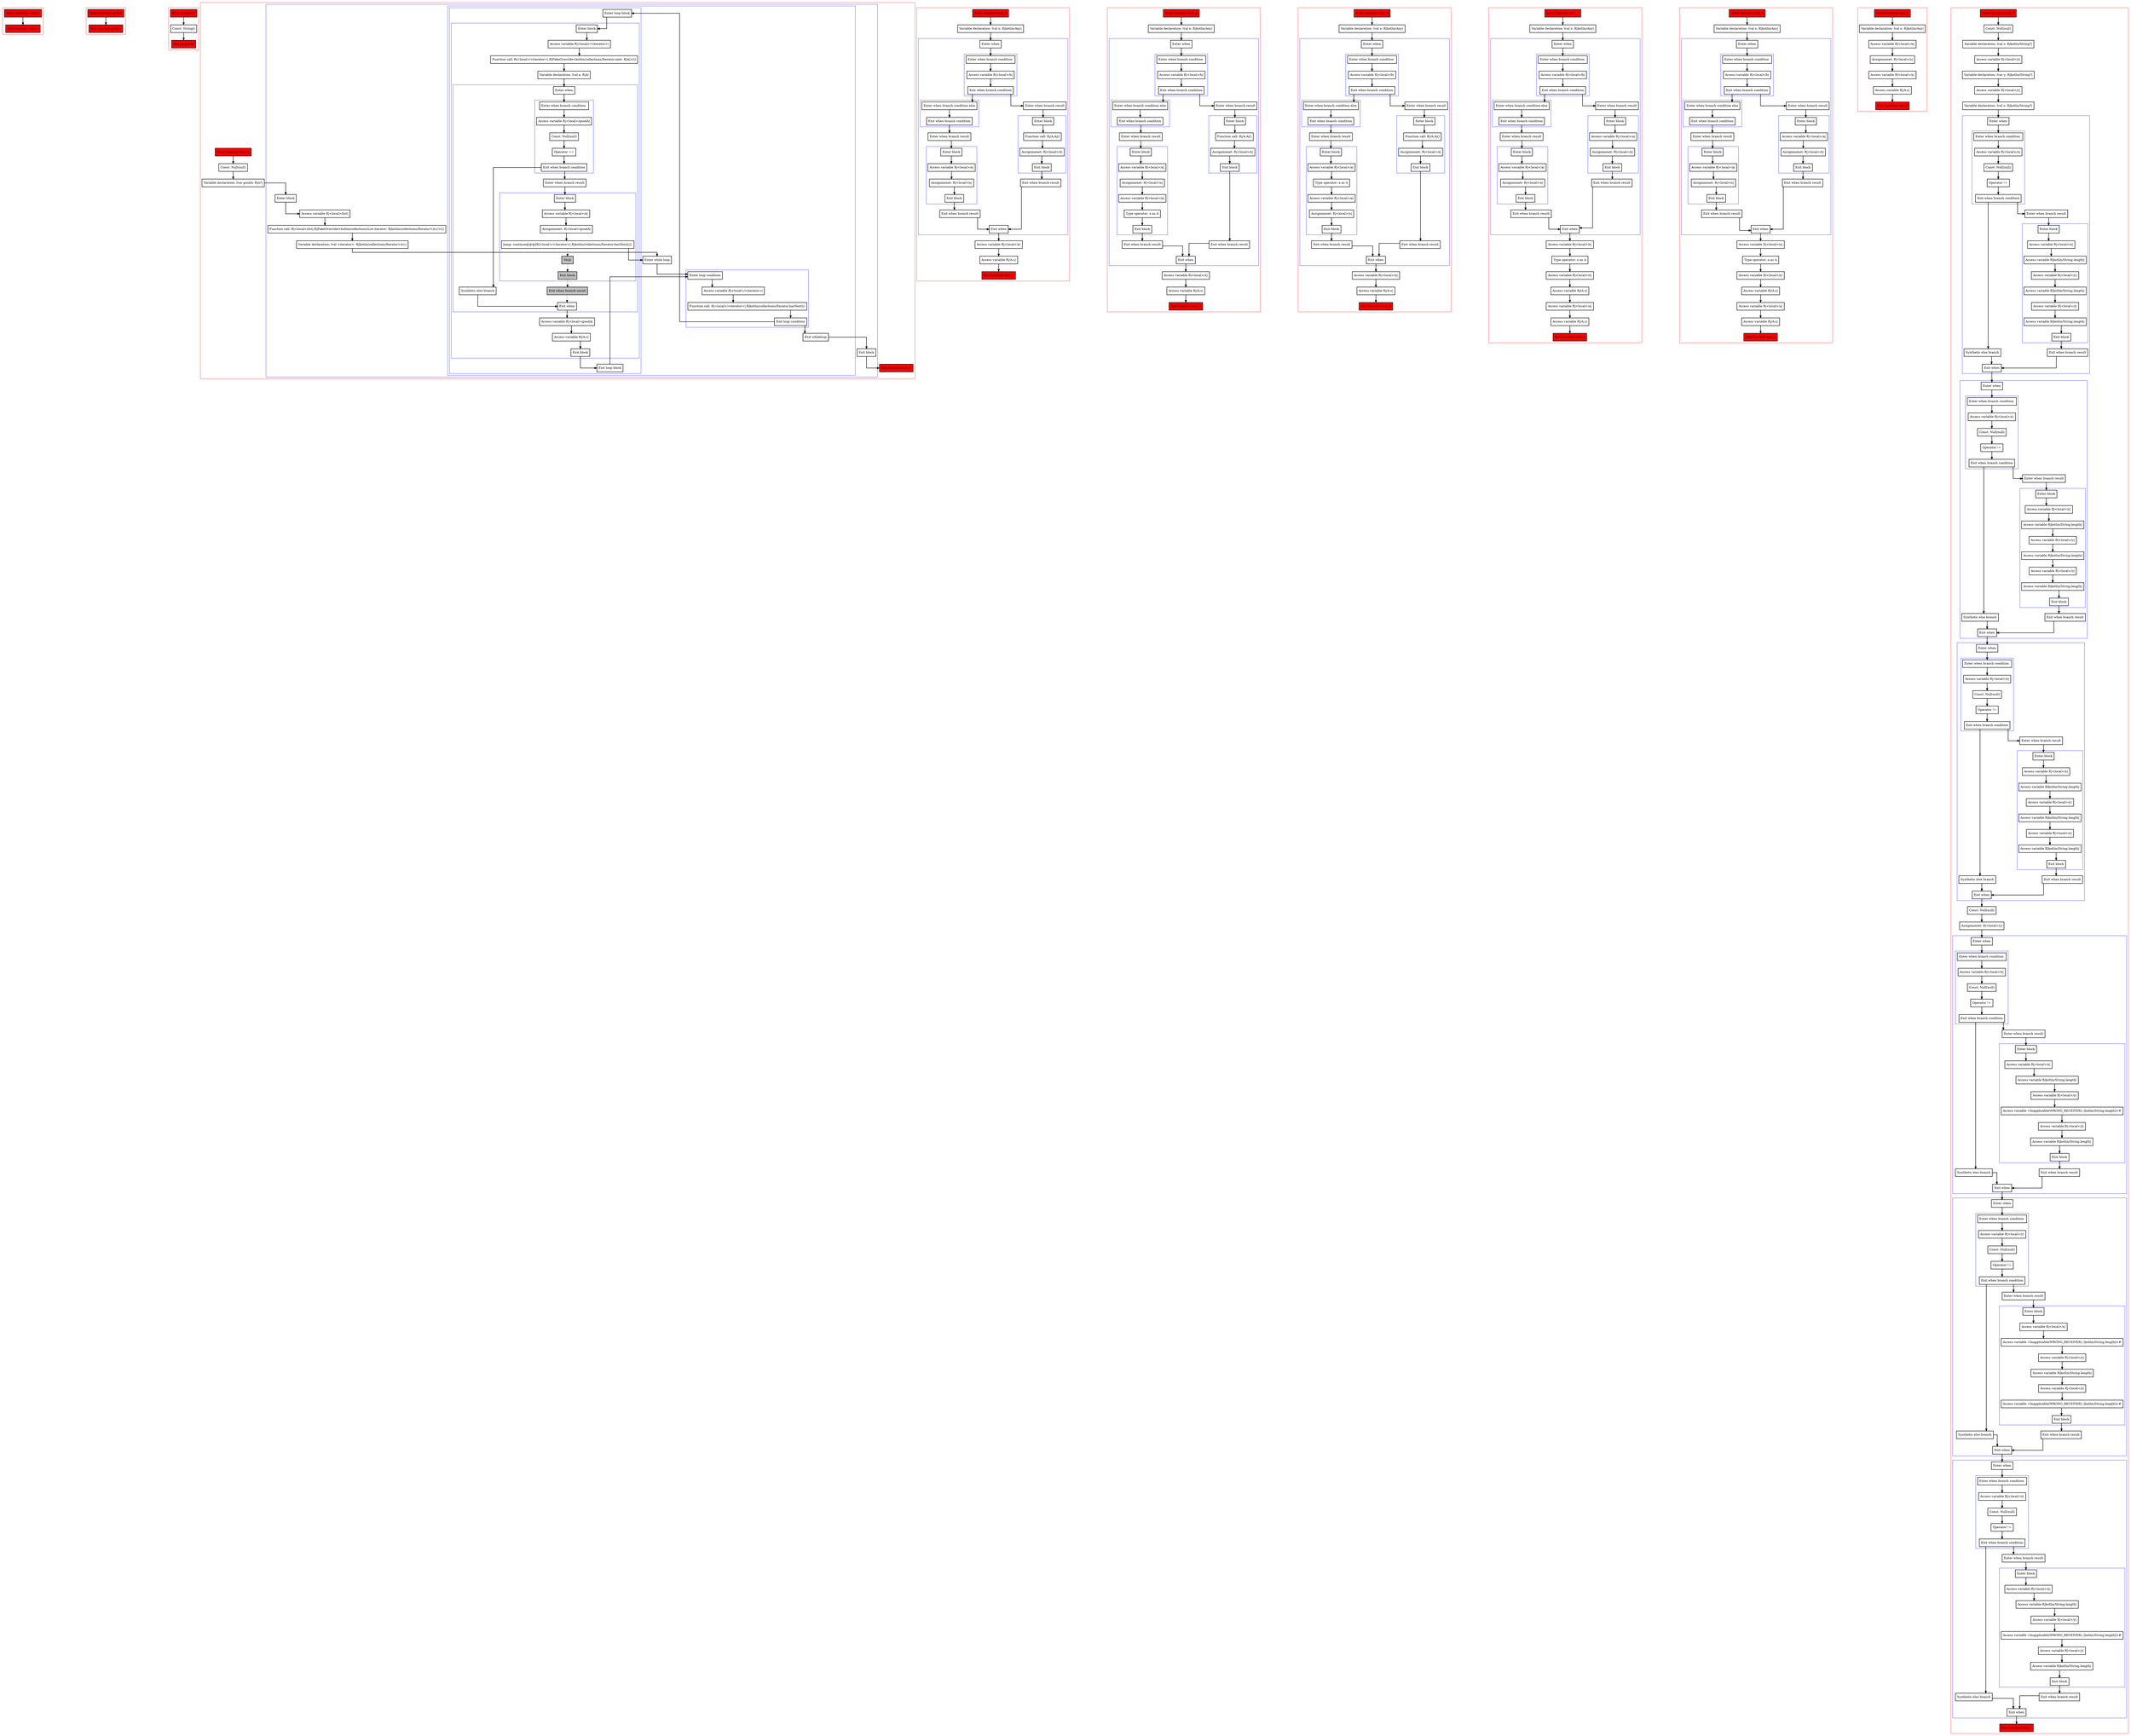 digraph boundSmartcastsInBranches_kt {
    graph [splines=ortho nodesep=3]
    node [shape=box penwidth=2]
    edge [penwidth=2]

    subgraph cluster_0 {
        color=red
        0 [label="Enter function <init>" style="filled" fillcolor=red];
        1 [label="Exit function <init>" style="filled" fillcolor=red];
    }

    0 -> {1};

    subgraph cluster_1 {
        color=red
        2 [label="Enter function getter" style="filled" fillcolor=red];
        3 [label="Exit function getter" style="filled" fillcolor=red];
    }

    2 -> {3};

    subgraph cluster_2 {
        color=red
        4 [label="Enter property" style="filled" fillcolor=red];
        5 [label="Const: String()"];
        6 [label="Exit property" style="filled" fillcolor=red];
    }

    4 -> {5};
    5 -> {6};

    subgraph cluster_3 {
        color=red
        7 [label="Enter function test_0" style="filled" fillcolor=red];
        8 [label="Const: Null(null)"];
        9 [label="Variable declaration: lvar goodA: R|A?|"];
        subgraph cluster_4 {
            color=blue
            10 [label="Enter block"];
            11 [label="Access variable R|<local>/list|"];
            12 [label="Function call: R|<local>/list|.R|FakeOverride<kotlin/collections/List.iterator: R|kotlin/collections/Iterator<A>|>|()"];
            13 [label="Variable declaration: lval <iterator>: R|kotlin/collections/Iterator<A>|"];
            subgraph cluster_5 {
                color=blue
                14 [label="Enter while loop"];
                subgraph cluster_6 {
                    color=blue
                    15 [label="Enter loop condition"];
                    16 [label="Access variable R|<local>/<iterator>|"];
                    17 [label="Function call: R|<local>/<iterator>|.R|kotlin/collections/Iterator.hasNext|()"];
                    18 [label="Exit loop condition"];
                }
                subgraph cluster_7 {
                    color=blue
                    19 [label="Enter loop block"];
                    subgraph cluster_8 {
                        color=blue
                        20 [label="Enter block"];
                        21 [label="Access variable R|<local>/<iterator>|"];
                        22 [label="Function call: R|<local>/<iterator>|.R|FakeOverride<kotlin/collections/Iterator.next: R|A|>|()"];
                        23 [label="Variable declaration: lval a: R|A|"];
                        subgraph cluster_9 {
                            color=blue
                            24 [label="Enter when"];
                            subgraph cluster_10 {
                                color=blue
                                25 [label="Enter when branch condition "];
                                26 [label="Access variable R|<local>/goodA|"];
                                27 [label="Const: Null(null)"];
                                28 [label="Operator =="];
                                29 [label="Exit when branch condition"];
                            }
                            30 [label="Synthetic else branch"];
                            31 [label="Enter when branch result"];
                            subgraph cluster_11 {
                                color=blue
                                32 [label="Enter block"];
                                33 [label="Access variable R|<local>/a|"];
                                34 [label="Assignmenet: R|<local>/goodA|"];
                                35 [label="Jump: continue@@@[R|<local>/<iterator>|.R|kotlin/collections/Iterator.hasNext|()] "];
                                36 [label="Stub" style="filled" fillcolor=gray];
                                37 [label="Exit block" style="filled" fillcolor=gray];
                            }
                            38 [label="Exit when branch result" style="filled" fillcolor=gray];
                            39 [label="Exit when"];
                        }
                        40 [label="Access variable R|<local>/goodA|"];
                        41 [label="Access variable R|/A.s|"];
                        42 [label="Exit block"];
                    }
                    43 [label="Exit loop block"];
                }
                44 [label="Exit whileloop"];
            }
            45 [label="Exit block"];
        }
        46 [label="Exit function test_0" style="filled" fillcolor=red];
    }

    7 -> {8};
    8 -> {9};
    9 -> {10};
    10 -> {11};
    11 -> {12};
    12 -> {13};
    13 -> {14};
    14 -> {15};
    15 -> {16};
    16 -> {17};
    17 -> {18};
    18 -> {44 19};
    19 -> {20};
    20 -> {21};
    21 -> {22};
    22 -> {23};
    23 -> {24};
    24 -> {25};
    25 -> {26};
    26 -> {27};
    27 -> {28};
    28 -> {29};
    29 -> {31 30};
    30 -> {39};
    31 -> {32};
    32 -> {33};
    33 -> {34};
    34 -> {35};
    35 -> {14};
    35 -> {36} [style=dotted];
    36 -> {37} [style=dotted];
    37 -> {38} [style=dotted];
    38 -> {39} [style=dotted];
    39 -> {40};
    40 -> {41};
    41 -> {42};
    42 -> {43};
    43 -> {15};
    44 -> {45};
    45 -> {46};

    subgraph cluster_12 {
        color=red
        47 [label="Enter function test_1" style="filled" fillcolor=red];
        48 [label="Variable declaration: lval x: R|kotlin/Any|"];
        subgraph cluster_13 {
            color=blue
            49 [label="Enter when"];
            subgraph cluster_14 {
                color=blue
                50 [label="Enter when branch condition "];
                51 [label="Access variable R|<local>/b|"];
                52 [label="Exit when branch condition"];
            }
            subgraph cluster_15 {
                color=blue
                53 [label="Enter when branch condition else"];
                54 [label="Exit when branch condition"];
            }
            55 [label="Enter when branch result"];
            subgraph cluster_16 {
                color=blue
                56 [label="Enter block"];
                57 [label="Access variable R|<local>/a|"];
                58 [label="Assignmenet: R|<local>/x|"];
                59 [label="Exit block"];
            }
            60 [label="Exit when branch result"];
            61 [label="Enter when branch result"];
            subgraph cluster_17 {
                color=blue
                62 [label="Enter block"];
                63 [label="Function call: R|/A.A|()"];
                64 [label="Assignmenet: R|<local>/x|"];
                65 [label="Exit block"];
            }
            66 [label="Exit when branch result"];
            67 [label="Exit when"];
        }
        68 [label="Access variable R|<local>/x|"];
        69 [label="Access variable R|/A.s|"];
        70 [label="Exit function test_1" style="filled" fillcolor=red];
    }

    47 -> {48};
    48 -> {49};
    49 -> {50};
    50 -> {51};
    51 -> {52};
    52 -> {61 53};
    53 -> {54};
    54 -> {55};
    55 -> {56};
    56 -> {57};
    57 -> {58};
    58 -> {59};
    59 -> {60};
    60 -> {67};
    61 -> {62};
    62 -> {63};
    63 -> {64};
    64 -> {65};
    65 -> {66};
    66 -> {67};
    67 -> {68};
    68 -> {69};
    69 -> {70};

    subgraph cluster_18 {
        color=red
        71 [label="Enter function test_2" style="filled" fillcolor=red];
        72 [label="Variable declaration: lval x: R|kotlin/Any|"];
        subgraph cluster_19 {
            color=blue
            73 [label="Enter when"];
            subgraph cluster_20 {
                color=blue
                74 [label="Enter when branch condition "];
                75 [label="Access variable R|<local>/b|"];
                76 [label="Exit when branch condition"];
            }
            subgraph cluster_21 {
                color=blue
                77 [label="Enter when branch condition else"];
                78 [label="Exit when branch condition"];
            }
            79 [label="Enter when branch result"];
            subgraph cluster_22 {
                color=blue
                80 [label="Enter block"];
                81 [label="Access variable R|<local>/a|"];
                82 [label="Assignmenet: R|<local>/x|"];
                83 [label="Access variable R|<local>/a|"];
                84 [label="Type operator: a as A"];
                85 [label="Exit block"];
            }
            86 [label="Exit when branch result"];
            87 [label="Enter when branch result"];
            subgraph cluster_23 {
                color=blue
                88 [label="Enter block"];
                89 [label="Function call: R|/A.A|()"];
                90 [label="Assignmenet: R|<local>/x|"];
                91 [label="Exit block"];
            }
            92 [label="Exit when branch result"];
            93 [label="Exit when"];
        }
        94 [label="Access variable R|<local>/x|"];
        95 [label="Access variable R|/A.s|"];
        96 [label="Exit function test_2" style="filled" fillcolor=red];
    }

    71 -> {72};
    72 -> {73};
    73 -> {74};
    74 -> {75};
    75 -> {76};
    76 -> {87 77};
    77 -> {78};
    78 -> {79};
    79 -> {80};
    80 -> {81};
    81 -> {82};
    82 -> {83};
    83 -> {84};
    84 -> {85};
    85 -> {86};
    86 -> {93};
    87 -> {88};
    88 -> {89};
    89 -> {90};
    90 -> {91};
    91 -> {92};
    92 -> {93};
    93 -> {94};
    94 -> {95};
    95 -> {96};

    subgraph cluster_24 {
        color=red
        97 [label="Enter function test_3" style="filled" fillcolor=red];
        98 [label="Variable declaration: lval x: R|kotlin/Any|"];
        subgraph cluster_25 {
            color=blue
            99 [label="Enter when"];
            subgraph cluster_26 {
                color=blue
                100 [label="Enter when branch condition "];
                101 [label="Access variable R|<local>/b|"];
                102 [label="Exit when branch condition"];
            }
            subgraph cluster_27 {
                color=blue
                103 [label="Enter when branch condition else"];
                104 [label="Exit when branch condition"];
            }
            105 [label="Enter when branch result"];
            subgraph cluster_28 {
                color=blue
                106 [label="Enter block"];
                107 [label="Access variable R|<local>/a|"];
                108 [label="Type operator: a as A"];
                109 [label="Access variable R|<local>/a|"];
                110 [label="Assignmenet: R|<local>/x|"];
                111 [label="Exit block"];
            }
            112 [label="Exit when branch result"];
            113 [label="Enter when branch result"];
            subgraph cluster_29 {
                color=blue
                114 [label="Enter block"];
                115 [label="Function call: R|/A.A|()"];
                116 [label="Assignmenet: R|<local>/x|"];
                117 [label="Exit block"];
            }
            118 [label="Exit when branch result"];
            119 [label="Exit when"];
        }
        120 [label="Access variable R|<local>/x|"];
        121 [label="Access variable R|/A.s|"];
        122 [label="Exit function test_3" style="filled" fillcolor=red];
    }

    97 -> {98};
    98 -> {99};
    99 -> {100};
    100 -> {101};
    101 -> {102};
    102 -> {113 103};
    103 -> {104};
    104 -> {105};
    105 -> {106};
    106 -> {107};
    107 -> {108};
    108 -> {109};
    109 -> {110};
    110 -> {111};
    111 -> {112};
    112 -> {119};
    113 -> {114};
    114 -> {115};
    115 -> {116};
    116 -> {117};
    117 -> {118};
    118 -> {119};
    119 -> {120};
    120 -> {121};
    121 -> {122};

    subgraph cluster_30 {
        color=red
        123 [label="Enter function test_4" style="filled" fillcolor=red];
        124 [label="Variable declaration: lval x: R|kotlin/Any|"];
        subgraph cluster_31 {
            color=blue
            125 [label="Enter when"];
            subgraph cluster_32 {
                color=blue
                126 [label="Enter when branch condition "];
                127 [label="Access variable R|<local>/b|"];
                128 [label="Exit when branch condition"];
            }
            subgraph cluster_33 {
                color=blue
                129 [label="Enter when branch condition else"];
                130 [label="Exit when branch condition"];
            }
            131 [label="Enter when branch result"];
            subgraph cluster_34 {
                color=blue
                132 [label="Enter block"];
                133 [label="Access variable R|<local>/a|"];
                134 [label="Assignmenet: R|<local>/x|"];
                135 [label="Exit block"];
            }
            136 [label="Exit when branch result"];
            137 [label="Enter when branch result"];
            subgraph cluster_35 {
                color=blue
                138 [label="Enter block"];
                139 [label="Access variable R|<local>/a|"];
                140 [label="Assignmenet: R|<local>/x|"];
                141 [label="Exit block"];
            }
            142 [label="Exit when branch result"];
            143 [label="Exit when"];
        }
        144 [label="Access variable R|<local>/x|"];
        145 [label="Type operator: x as A"];
        146 [label="Access variable R|<local>/x|"];
        147 [label="Access variable R|/A.s|"];
        148 [label="Access variable R|<local>/a|"];
        149 [label="Access variable R|/A.s|"];
        150 [label="Exit function test_4" style="filled" fillcolor=red];
    }

    123 -> {124};
    124 -> {125};
    125 -> {126};
    126 -> {127};
    127 -> {128};
    128 -> {137 129};
    129 -> {130};
    130 -> {131};
    131 -> {132};
    132 -> {133};
    133 -> {134};
    134 -> {135};
    135 -> {136};
    136 -> {143};
    137 -> {138};
    138 -> {139};
    139 -> {140};
    140 -> {141};
    141 -> {142};
    142 -> {143};
    143 -> {144};
    144 -> {145};
    145 -> {146};
    146 -> {147};
    147 -> {148};
    148 -> {149};
    149 -> {150};

    subgraph cluster_36 {
        color=red
        151 [label="Enter function test_5" style="filled" fillcolor=red];
        152 [label="Variable declaration: lval x: R|kotlin/Any|"];
        subgraph cluster_37 {
            color=blue
            153 [label="Enter when"];
            subgraph cluster_38 {
                color=blue
                154 [label="Enter when branch condition "];
                155 [label="Access variable R|<local>/b|"];
                156 [label="Exit when branch condition"];
            }
            subgraph cluster_39 {
                color=blue
                157 [label="Enter when branch condition else"];
                158 [label="Exit when branch condition"];
            }
            159 [label="Enter when branch result"];
            subgraph cluster_40 {
                color=blue
                160 [label="Enter block"];
                161 [label="Access variable R|<local>/a|"];
                162 [label="Assignmenet: R|<local>/x|"];
                163 [label="Exit block"];
            }
            164 [label="Exit when branch result"];
            165 [label="Enter when branch result"];
            subgraph cluster_41 {
                color=blue
                166 [label="Enter block"];
                167 [label="Access variable R|<local>/a|"];
                168 [label="Assignmenet: R|<local>/x|"];
                169 [label="Exit block"];
            }
            170 [label="Exit when branch result"];
            171 [label="Exit when"];
        }
        172 [label="Access variable R|<local>/a|"];
        173 [label="Type operator: a as A"];
        174 [label="Access variable R|<local>/x|"];
        175 [label="Access variable R|/A.s|"];
        176 [label="Access variable R|<local>/a|"];
        177 [label="Access variable R|/A.s|"];
        178 [label="Exit function test_5" style="filled" fillcolor=red];
    }

    151 -> {152};
    152 -> {153};
    153 -> {154};
    154 -> {155};
    155 -> {156};
    156 -> {165 157};
    157 -> {158};
    158 -> {159};
    159 -> {160};
    160 -> {161};
    161 -> {162};
    162 -> {163};
    163 -> {164};
    164 -> {171};
    165 -> {166};
    166 -> {167};
    167 -> {168};
    168 -> {169};
    169 -> {170};
    170 -> {171};
    171 -> {172};
    172 -> {173};
    173 -> {174};
    174 -> {175};
    175 -> {176};
    176 -> {177};
    177 -> {178};

    subgraph cluster_42 {
        color=red
        179 [label="Enter function test_6" style="filled" fillcolor=red];
        180 [label="Variable declaration: lval x: R|kotlin/Any|"];
        181 [label="Access variable R|<local>/a|"];
        182 [label="Assignmenet: R|<local>/x|"];
        183 [label="Access variable R|<local>/x|"];
        184 [label="Access variable R|/A.s|"];
        185 [label="Exit function test_6" style="filled" fillcolor=red];
    }

    179 -> {180};
    180 -> {181};
    181 -> {182};
    182 -> {183};
    183 -> {184};
    184 -> {185};

    subgraph cluster_43 {
        color=red
        186 [label="Enter function test_7" style="filled" fillcolor=red];
        187 [label="Const: Null(null)"];
        188 [label="Variable declaration: lval z: R|kotlin/String?|"];
        189 [label="Access variable R|<local>/z|"];
        190 [label="Variable declaration: lvar y: R|kotlin/String?|"];
        191 [label="Access variable R|<local>/y|"];
        192 [label="Variable declaration: lval x: R|kotlin/String?|"];
        subgraph cluster_44 {
            color=blue
            193 [label="Enter when"];
            subgraph cluster_45 {
                color=blue
                194 [label="Enter when branch condition "];
                195 [label="Access variable R|<local>/x|"];
                196 [label="Const: Null(null)"];
                197 [label="Operator !="];
                198 [label="Exit when branch condition"];
            }
            199 [label="Synthetic else branch"];
            200 [label="Enter when branch result"];
            subgraph cluster_46 {
                color=blue
                201 [label="Enter block"];
                202 [label="Access variable R|<local>/x|"];
                203 [label="Access variable R|kotlin/String.length|"];
                204 [label="Access variable R|<local>/y|"];
                205 [label="Access variable R|kotlin/String.length|"];
                206 [label="Access variable R|<local>/z|"];
                207 [label="Access variable R|kotlin/String.length|"];
                208 [label="Exit block"];
            }
            209 [label="Exit when branch result"];
            210 [label="Exit when"];
        }
        subgraph cluster_47 {
            color=blue
            211 [label="Enter when"];
            subgraph cluster_48 {
                color=blue
                212 [label="Enter when branch condition "];
                213 [label="Access variable R|<local>/y|"];
                214 [label="Const: Null(null)"];
                215 [label="Operator !="];
                216 [label="Exit when branch condition"];
            }
            217 [label="Synthetic else branch"];
            218 [label="Enter when branch result"];
            subgraph cluster_49 {
                color=blue
                219 [label="Enter block"];
                220 [label="Access variable R|<local>/x|"];
                221 [label="Access variable R|kotlin/String.length|"];
                222 [label="Access variable R|<local>/y|"];
                223 [label="Access variable R|kotlin/String.length|"];
                224 [label="Access variable R|<local>/z|"];
                225 [label="Access variable R|kotlin/String.length|"];
                226 [label="Exit block"];
            }
            227 [label="Exit when branch result"];
            228 [label="Exit when"];
        }
        subgraph cluster_50 {
            color=blue
            229 [label="Enter when"];
            subgraph cluster_51 {
                color=blue
                230 [label="Enter when branch condition "];
                231 [label="Access variable R|<local>/z|"];
                232 [label="Const: Null(null)"];
                233 [label="Operator !="];
                234 [label="Exit when branch condition"];
            }
            235 [label="Synthetic else branch"];
            236 [label="Enter when branch result"];
            subgraph cluster_52 {
                color=blue
                237 [label="Enter block"];
                238 [label="Access variable R|<local>/x|"];
                239 [label="Access variable R|kotlin/String.length|"];
                240 [label="Access variable R|<local>/y|"];
                241 [label="Access variable R|kotlin/String.length|"];
                242 [label="Access variable R|<local>/z|"];
                243 [label="Access variable R|kotlin/String.length|"];
                244 [label="Exit block"];
            }
            245 [label="Exit when branch result"];
            246 [label="Exit when"];
        }
        247 [label="Const: Null(null)"];
        248 [label="Assignmenet: R|<local>/y|"];
        subgraph cluster_53 {
            color=blue
            249 [label="Enter when"];
            subgraph cluster_54 {
                color=blue
                250 [label="Enter when branch condition "];
                251 [label="Access variable R|<local>/x|"];
                252 [label="Const: Null(null)"];
                253 [label="Operator !="];
                254 [label="Exit when branch condition"];
            }
            255 [label="Synthetic else branch"];
            256 [label="Enter when branch result"];
            subgraph cluster_55 {
                color=blue
                257 [label="Enter block"];
                258 [label="Access variable R|<local>/x|"];
                259 [label="Access variable R|kotlin/String.length|"];
                260 [label="Access variable R|<local>/y|"];
                261 [label="Access variable <Inapplicable(WRONG_RECEIVER): [kotlin/String.length]>#"];
                262 [label="Access variable R|<local>/z|"];
                263 [label="Access variable R|kotlin/String.length|"];
                264 [label="Exit block"];
            }
            265 [label="Exit when branch result"];
            266 [label="Exit when"];
        }
        subgraph cluster_56 {
            color=blue
            267 [label="Enter when"];
            subgraph cluster_57 {
                color=blue
                268 [label="Enter when branch condition "];
                269 [label="Access variable R|<local>/y|"];
                270 [label="Const: Null(null)"];
                271 [label="Operator !="];
                272 [label="Exit when branch condition"];
            }
            273 [label="Synthetic else branch"];
            274 [label="Enter when branch result"];
            subgraph cluster_58 {
                color=blue
                275 [label="Enter block"];
                276 [label="Access variable R|<local>/x|"];
                277 [label="Access variable <Inapplicable(WRONG_RECEIVER): [kotlin/String.length]>#"];
                278 [label="Access variable R|<local>/y|"];
                279 [label="Access variable R|kotlin/String.length|"];
                280 [label="Access variable R|<local>/z|"];
                281 [label="Access variable <Inapplicable(WRONG_RECEIVER): [kotlin/String.length]>#"];
                282 [label="Exit block"];
            }
            283 [label="Exit when branch result"];
            284 [label="Exit when"];
        }
        subgraph cluster_59 {
            color=blue
            285 [label="Enter when"];
            subgraph cluster_60 {
                color=blue
                286 [label="Enter when branch condition "];
                287 [label="Access variable R|<local>/z|"];
                288 [label="Const: Null(null)"];
                289 [label="Operator !="];
                290 [label="Exit when branch condition"];
            }
            291 [label="Synthetic else branch"];
            292 [label="Enter when branch result"];
            subgraph cluster_61 {
                color=blue
                293 [label="Enter block"];
                294 [label="Access variable R|<local>/x|"];
                295 [label="Access variable R|kotlin/String.length|"];
                296 [label="Access variable R|<local>/y|"];
                297 [label="Access variable <Inapplicable(WRONG_RECEIVER): [kotlin/String.length]>#"];
                298 [label="Access variable R|<local>/z|"];
                299 [label="Access variable R|kotlin/String.length|"];
                300 [label="Exit block"];
            }
            301 [label="Exit when branch result"];
            302 [label="Exit when"];
        }
        303 [label="Exit function test_7" style="filled" fillcolor=red];
    }

    186 -> {187};
    187 -> {188};
    188 -> {189};
    189 -> {190};
    190 -> {191};
    191 -> {192};
    192 -> {193};
    193 -> {194};
    194 -> {195};
    195 -> {196};
    196 -> {197};
    197 -> {198};
    198 -> {200 199};
    199 -> {210};
    200 -> {201};
    201 -> {202};
    202 -> {203};
    203 -> {204};
    204 -> {205};
    205 -> {206};
    206 -> {207};
    207 -> {208};
    208 -> {209};
    209 -> {210};
    210 -> {211};
    211 -> {212};
    212 -> {213};
    213 -> {214};
    214 -> {215};
    215 -> {216};
    216 -> {218 217};
    217 -> {228};
    218 -> {219};
    219 -> {220};
    220 -> {221};
    221 -> {222};
    222 -> {223};
    223 -> {224};
    224 -> {225};
    225 -> {226};
    226 -> {227};
    227 -> {228};
    228 -> {229};
    229 -> {230};
    230 -> {231};
    231 -> {232};
    232 -> {233};
    233 -> {234};
    234 -> {236 235};
    235 -> {246};
    236 -> {237};
    237 -> {238};
    238 -> {239};
    239 -> {240};
    240 -> {241};
    241 -> {242};
    242 -> {243};
    243 -> {244};
    244 -> {245};
    245 -> {246};
    246 -> {247};
    247 -> {248};
    248 -> {249};
    249 -> {250};
    250 -> {251};
    251 -> {252};
    252 -> {253};
    253 -> {254};
    254 -> {256 255};
    255 -> {266};
    256 -> {257};
    257 -> {258};
    258 -> {259};
    259 -> {260};
    260 -> {261};
    261 -> {262};
    262 -> {263};
    263 -> {264};
    264 -> {265};
    265 -> {266};
    266 -> {267};
    267 -> {268};
    268 -> {269};
    269 -> {270};
    270 -> {271};
    271 -> {272};
    272 -> {274 273};
    273 -> {284};
    274 -> {275};
    275 -> {276};
    276 -> {277};
    277 -> {278};
    278 -> {279};
    279 -> {280};
    280 -> {281};
    281 -> {282};
    282 -> {283};
    283 -> {284};
    284 -> {285};
    285 -> {286};
    286 -> {287};
    287 -> {288};
    288 -> {289};
    289 -> {290};
    290 -> {292 291};
    291 -> {302};
    292 -> {293};
    293 -> {294};
    294 -> {295};
    295 -> {296};
    296 -> {297};
    297 -> {298};
    298 -> {299};
    299 -> {300};
    300 -> {301};
    301 -> {302};
    302 -> {303};

}
